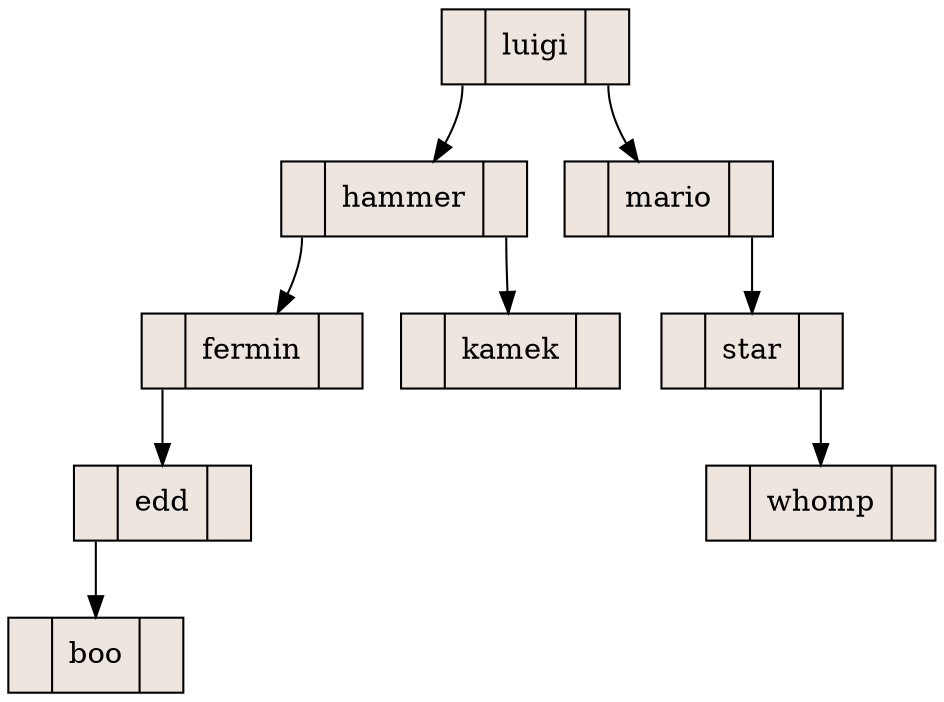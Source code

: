 digraph grafica{ 
node [shape = record, style = filled, splines= line, location = none, fillcolor = seashell2]; 
luigi [ label = "<iz>|luigi|<der>"] 

luigi:iz -> hammer
hammer [ label = "<iz>|hammer|<der>"] 

hammer:iz -> fermin
fermin [ label = "<iz>|fermin|<der>"] 

fermin:iz -> edd
edd [ label = "<iz>|edd|<der>"] 

edd:iz -> boo
boo [ label = "<iz>|boo|<der>"] 

hammer:der -> kamek
kamek [ label = "<iz>|kamek|<der>"] 

luigi:der -> mario
mario [ label = "<iz>|mario|<der>"] 

mario:der -> star
star [ label = "<iz>|star|<der>"] 

star:der -> whomp
whomp [ label = "<iz>|whomp|<der>"] 


}
